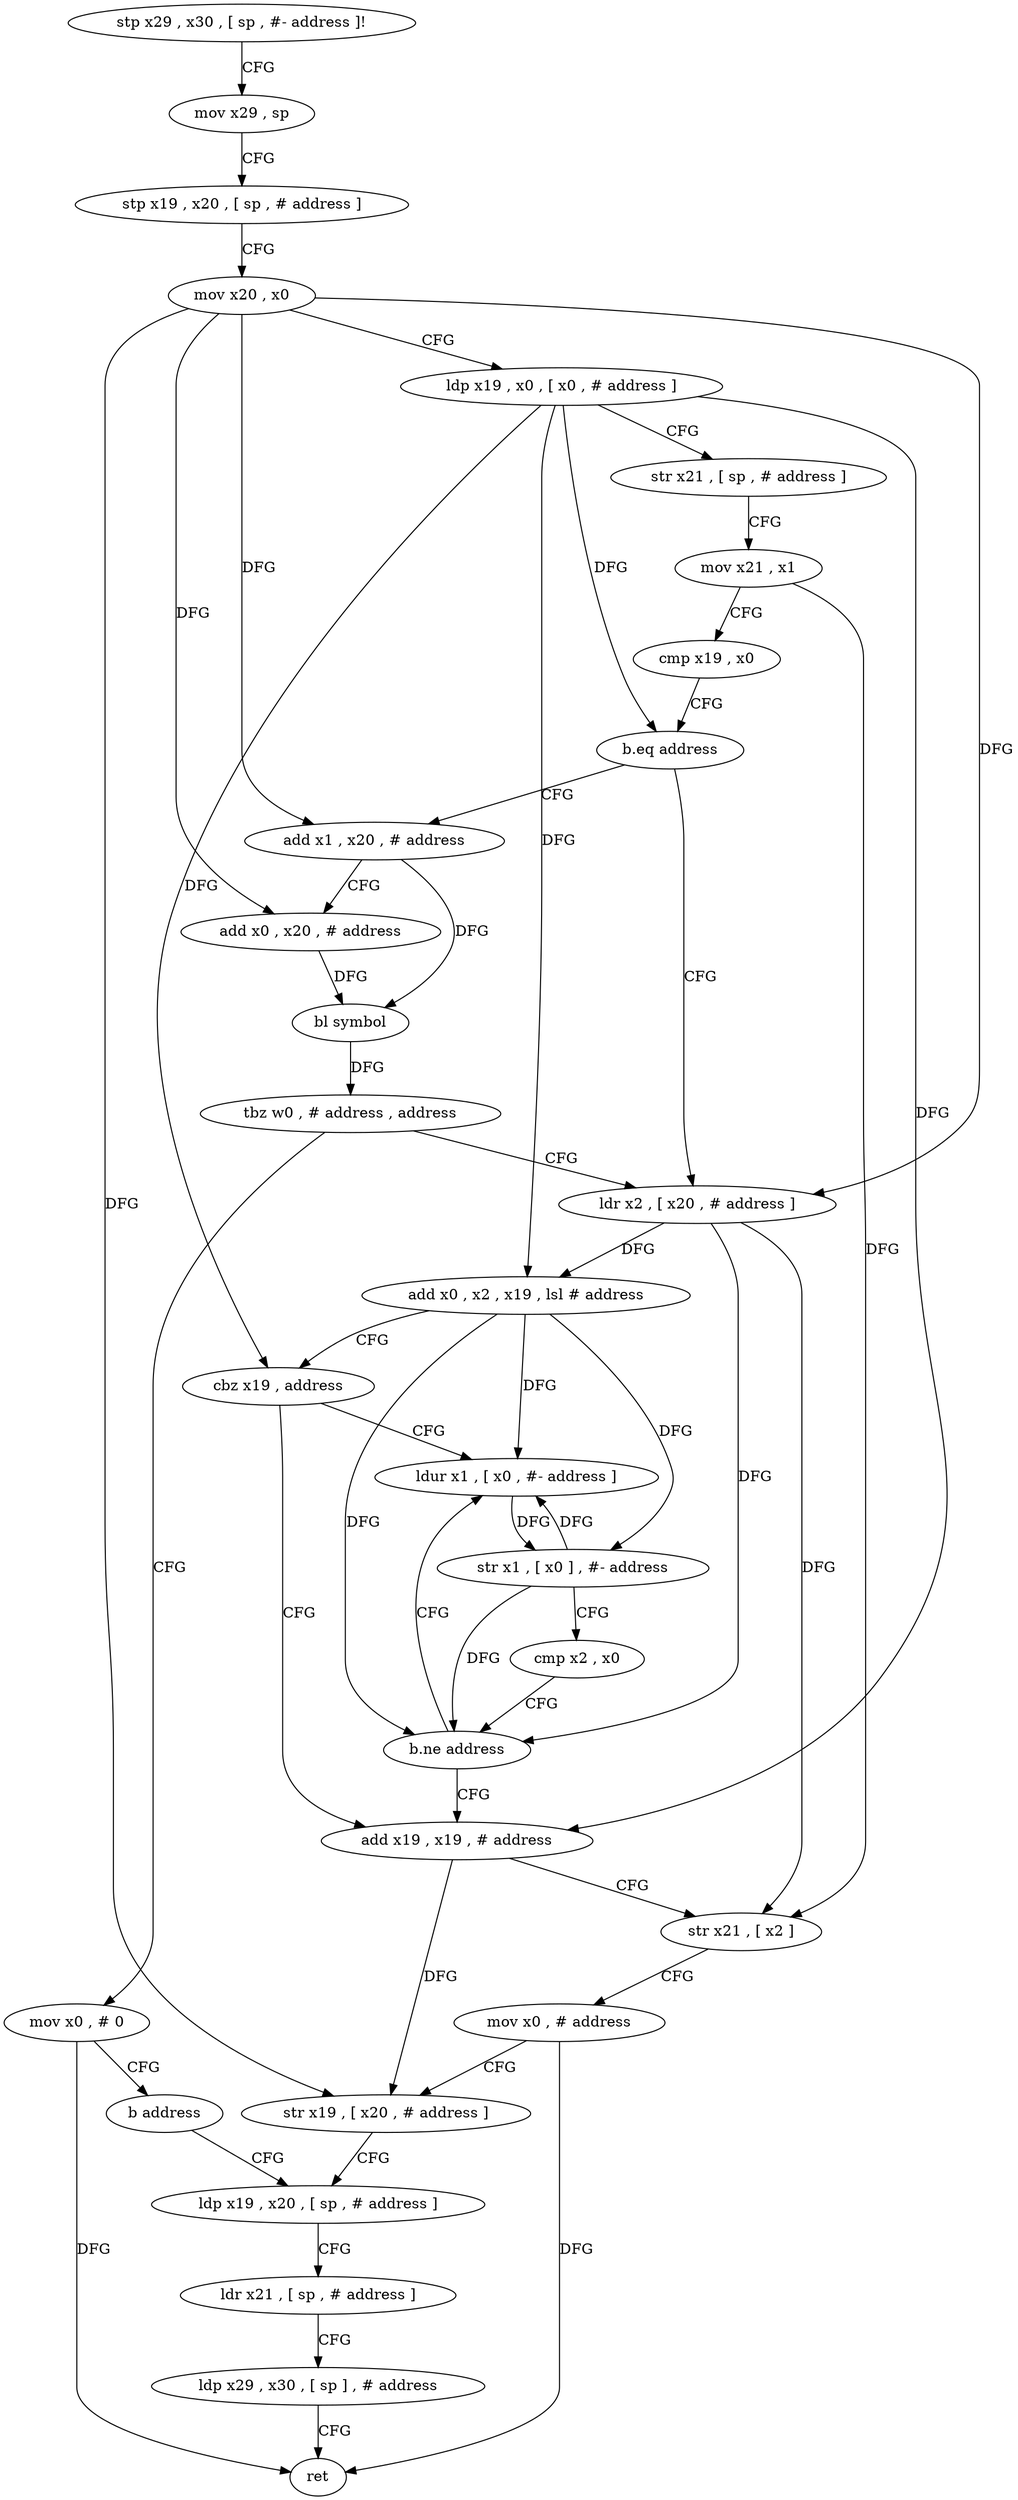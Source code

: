 digraph "func" {
"152608" [label = "stp x29 , x30 , [ sp , #- address ]!" ]
"152612" [label = "mov x29 , sp" ]
"152616" [label = "stp x19 , x20 , [ sp , # address ]" ]
"152620" [label = "mov x20 , x0" ]
"152624" [label = "ldp x19 , x0 , [ x0 , # address ]" ]
"152628" [label = "str x21 , [ sp , # address ]" ]
"152632" [label = "mov x21 , x1" ]
"152636" [label = "cmp x19 , x0" ]
"152640" [label = "b.eq address" ]
"152704" [label = "add x1 , x20 , # address" ]
"152644" [label = "ldr x2 , [ x20 , # address ]" ]
"152708" [label = "add x0 , x20 , # address" ]
"152712" [label = "bl symbol" ]
"152716" [label = "tbz w0 , # address , address" ]
"152720" [label = "mov x0 , # 0" ]
"152648" [label = "add x0 , x2 , x19 , lsl # address" ]
"152652" [label = "cbz x19 , address" ]
"152672" [label = "add x19 , x19 , # address" ]
"152656" [label = "ldur x1 , [ x0 , #- address ]" ]
"152724" [label = "b address" ]
"152688" [label = "ldp x19 , x20 , [ sp , # address ]" ]
"152676" [label = "str x21 , [ x2 ]" ]
"152680" [label = "mov x0 , # address" ]
"152684" [label = "str x19 , [ x20 , # address ]" ]
"152660" [label = "str x1 , [ x0 ] , #- address" ]
"152664" [label = "cmp x2 , x0" ]
"152668" [label = "b.ne address" ]
"152692" [label = "ldr x21 , [ sp , # address ]" ]
"152696" [label = "ldp x29 , x30 , [ sp ] , # address" ]
"152700" [label = "ret" ]
"152608" -> "152612" [ label = "CFG" ]
"152612" -> "152616" [ label = "CFG" ]
"152616" -> "152620" [ label = "CFG" ]
"152620" -> "152624" [ label = "CFG" ]
"152620" -> "152704" [ label = "DFG" ]
"152620" -> "152708" [ label = "DFG" ]
"152620" -> "152644" [ label = "DFG" ]
"152620" -> "152684" [ label = "DFG" ]
"152624" -> "152628" [ label = "CFG" ]
"152624" -> "152640" [ label = "DFG" ]
"152624" -> "152648" [ label = "DFG" ]
"152624" -> "152652" [ label = "DFG" ]
"152624" -> "152672" [ label = "DFG" ]
"152628" -> "152632" [ label = "CFG" ]
"152632" -> "152636" [ label = "CFG" ]
"152632" -> "152676" [ label = "DFG" ]
"152636" -> "152640" [ label = "CFG" ]
"152640" -> "152704" [ label = "CFG" ]
"152640" -> "152644" [ label = "CFG" ]
"152704" -> "152708" [ label = "CFG" ]
"152704" -> "152712" [ label = "DFG" ]
"152644" -> "152648" [ label = "DFG" ]
"152644" -> "152676" [ label = "DFG" ]
"152644" -> "152668" [ label = "DFG" ]
"152708" -> "152712" [ label = "DFG" ]
"152712" -> "152716" [ label = "DFG" ]
"152716" -> "152644" [ label = "CFG" ]
"152716" -> "152720" [ label = "CFG" ]
"152720" -> "152724" [ label = "CFG" ]
"152720" -> "152700" [ label = "DFG" ]
"152648" -> "152652" [ label = "CFG" ]
"152648" -> "152656" [ label = "DFG" ]
"152648" -> "152660" [ label = "DFG" ]
"152648" -> "152668" [ label = "DFG" ]
"152652" -> "152672" [ label = "CFG" ]
"152652" -> "152656" [ label = "CFG" ]
"152672" -> "152676" [ label = "CFG" ]
"152672" -> "152684" [ label = "DFG" ]
"152656" -> "152660" [ label = "DFG" ]
"152724" -> "152688" [ label = "CFG" ]
"152688" -> "152692" [ label = "CFG" ]
"152676" -> "152680" [ label = "CFG" ]
"152680" -> "152684" [ label = "CFG" ]
"152680" -> "152700" [ label = "DFG" ]
"152684" -> "152688" [ label = "CFG" ]
"152660" -> "152664" [ label = "CFG" ]
"152660" -> "152656" [ label = "DFG" ]
"152660" -> "152668" [ label = "DFG" ]
"152664" -> "152668" [ label = "CFG" ]
"152668" -> "152656" [ label = "CFG" ]
"152668" -> "152672" [ label = "CFG" ]
"152692" -> "152696" [ label = "CFG" ]
"152696" -> "152700" [ label = "CFG" ]
}
